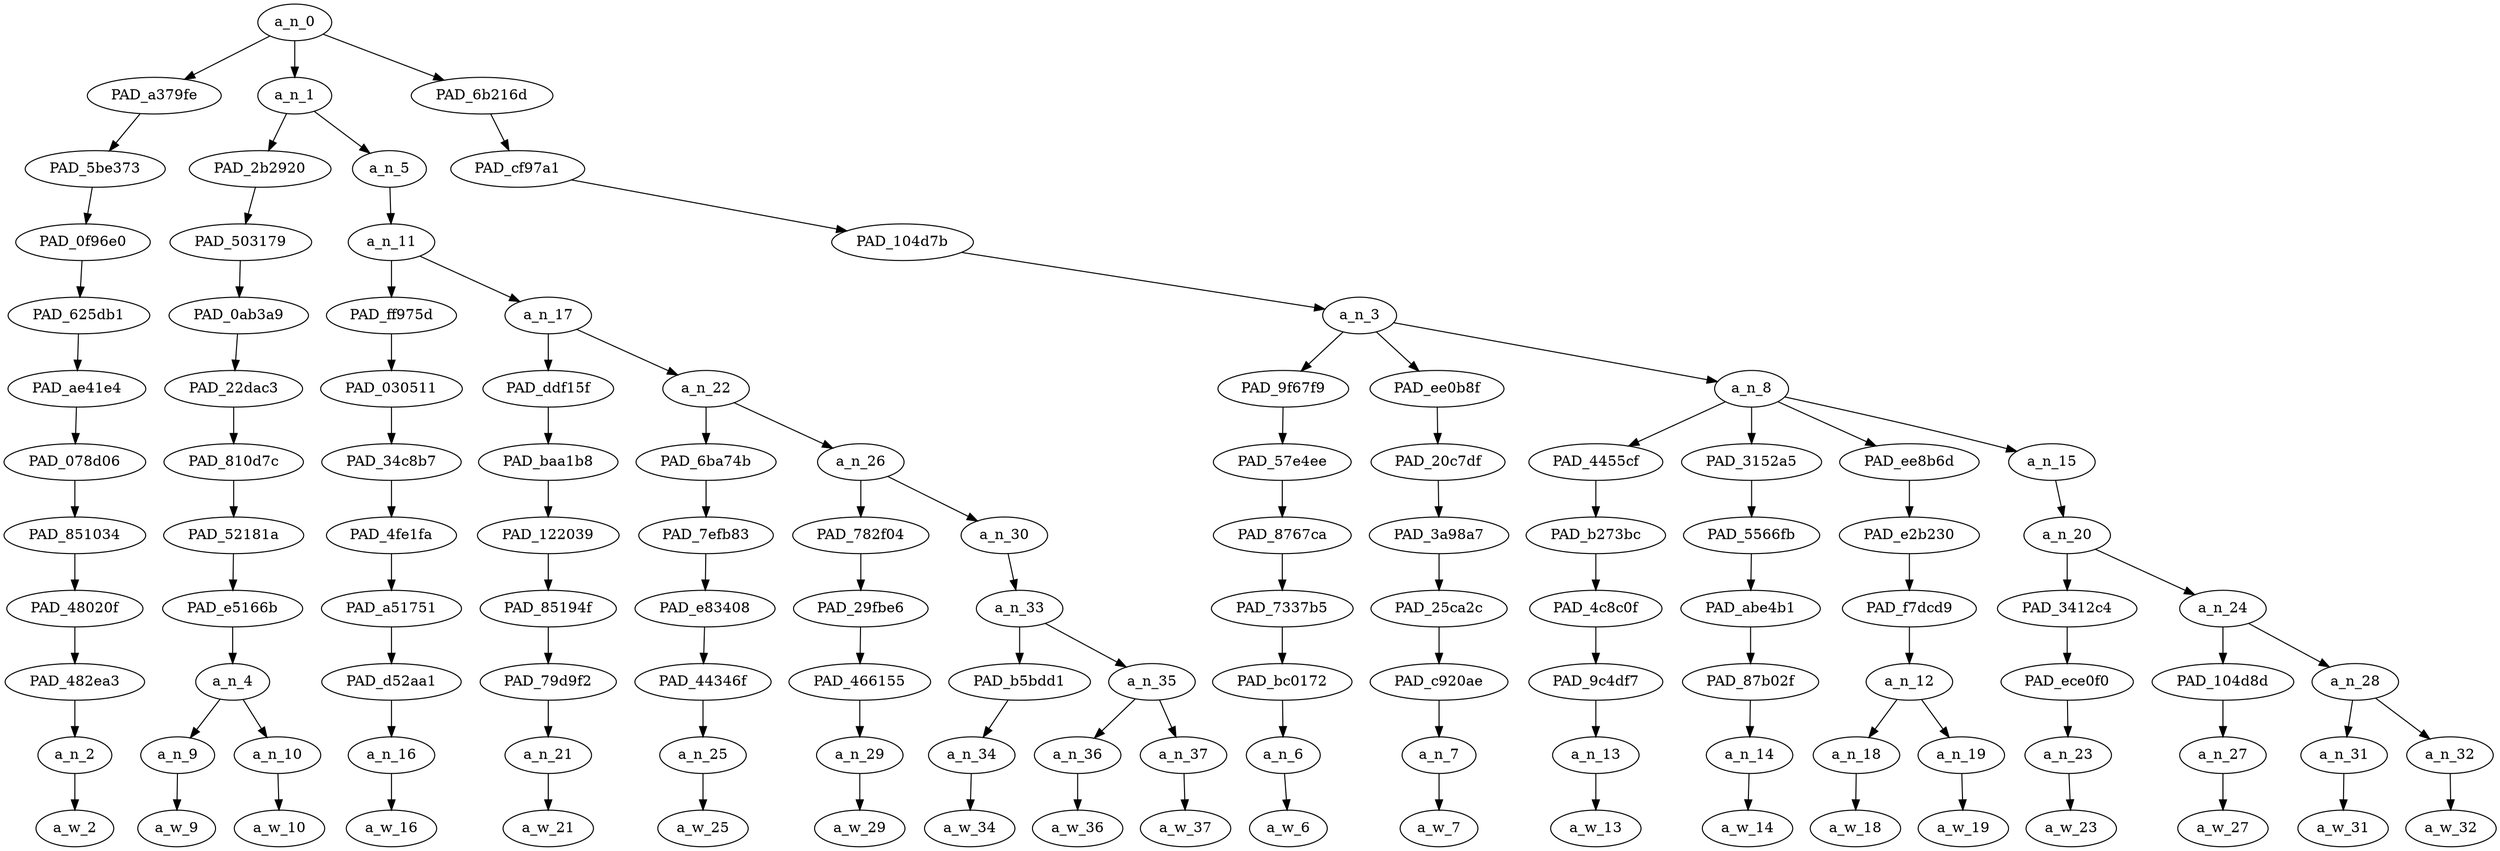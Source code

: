 strict digraph "" {
	a_n_0	[div_dir=1,
		index=0,
		level=11,
		pos="7.535590277777779,11!",
		text_span="[0, 1, 2, 3, 4, 5, 6, 7, 8, 9, 10, 11, 12, 13, 14, 15, 16, 17, 18, 19]",
		value=0.99999999];
	PAD_a379fe	[div_dir=-1,
		index=1,
		level=10,
		pos="9.0,10!",
		text_span="[9]",
		value=0.04309667];
	a_n_0 -> PAD_a379fe;
	a_n_1	[div_dir=1,
		index=0,
		level=10,
		pos="1.7421875,10!",
		text_span="[0, 1, 2, 3, 4, 5, 6, 7, 8]",
		value=0.38392645];
	a_n_0 -> a_n_1;
	PAD_6b216d	[div_dir=1,
		index=2,
		level=10,
		pos="11.864583333333334,10!",
		text_span="[10, 11, 12, 13, 14, 15, 16, 17, 18, 19]",
		value=0.57265047];
	a_n_0 -> PAD_6b216d;
	PAD_5be373	[div_dir=-1,
		index=2,
		level=9,
		pos="9.0,9!",
		text_span="[9]",
		value=0.04309667];
	PAD_a379fe -> PAD_5be373;
	PAD_0f96e0	[div_dir=-1,
		index=2,
		level=8,
		pos="9.0,8!",
		text_span="[9]",
		value=0.04309667];
	PAD_5be373 -> PAD_0f96e0;
	PAD_625db1	[div_dir=-1,
		index=3,
		level=7,
		pos="9.0,7!",
		text_span="[9]",
		value=0.04309667];
	PAD_0f96e0 -> PAD_625db1;
	PAD_ae41e4	[div_dir=-1,
		index=4,
		level=6,
		pos="9.0,6!",
		text_span="[9]",
		value=0.04309667];
	PAD_625db1 -> PAD_ae41e4;
	PAD_078d06	[div_dir=-1,
		index=5,
		level=5,
		pos="9.0,5!",
		text_span="[9]",
		value=0.04309667];
	PAD_ae41e4 -> PAD_078d06;
	PAD_851034	[div_dir=-1,
		index=6,
		level=4,
		pos="9.0,4!",
		text_span="[9]",
		value=0.04309667];
	PAD_078d06 -> PAD_851034;
	PAD_48020f	[div_dir=-1,
		index=6,
		level=3,
		pos="9.0,3!",
		text_span="[9]",
		value=0.04309667];
	PAD_851034 -> PAD_48020f;
	PAD_482ea3	[div_dir=-1,
		index=7,
		level=2,
		pos="9.0,2!",
		text_span="[9]",
		value=0.04309667];
	PAD_48020f -> PAD_482ea3;
	a_n_2	[div_dir=-1,
		index=9,
		level=1,
		pos="9.0,1!",
		text_span="[9]",
		value=0.04309667];
	PAD_482ea3 -> a_n_2;
	a_w_2	[div_dir=0,
		index=9,
		level=0,
		pos="9,0!",
		text_span="[9]",
		value=then];
	a_n_2 -> a_w_2;
	PAD_2b2920	[div_dir=1,
		index=0,
		level=9,
		pos="0.5,9!",
		text_span="[0, 1]",
		value=0.10339781];
	a_n_1 -> PAD_2b2920;
	a_n_5	[div_dir=1,
		index=1,
		level=9,
		pos="2.984375,9!",
		text_span="[2, 3, 4, 5, 6, 7, 8]",
		value=0.28019891];
	a_n_1 -> a_n_5;
	PAD_503179	[div_dir=1,
		index=0,
		level=8,
		pos="0.5,8!",
		text_span="[0, 1]",
		value=0.10339781];
	PAD_2b2920 -> PAD_503179;
	PAD_0ab3a9	[div_dir=1,
		index=0,
		level=7,
		pos="0.5,7!",
		text_span="[0, 1]",
		value=0.10339781];
	PAD_503179 -> PAD_0ab3a9;
	PAD_22dac3	[div_dir=1,
		index=0,
		level=6,
		pos="0.5,6!",
		text_span="[0, 1]",
		value=0.10339781];
	PAD_0ab3a9 -> PAD_22dac3;
	PAD_810d7c	[div_dir=1,
		index=0,
		level=5,
		pos="0.5,5!",
		text_span="[0, 1]",
		value=0.10339781];
	PAD_22dac3 -> PAD_810d7c;
	PAD_52181a	[div_dir=1,
		index=0,
		level=4,
		pos="0.5,4!",
		text_span="[0, 1]",
		value=0.10339781];
	PAD_810d7c -> PAD_52181a;
	PAD_e5166b	[div_dir=1,
		index=0,
		level=3,
		pos="0.5,3!",
		text_span="[0, 1]",
		value=0.10339781];
	PAD_52181a -> PAD_e5166b;
	a_n_4	[div_dir=1,
		index=0,
		level=2,
		pos="0.5,2!",
		text_span="[0, 1]",
		value=0.10339781];
	PAD_e5166b -> a_n_4;
	a_n_9	[div_dir=1,
		index=0,
		level=1,
		pos="0.0,1!",
		text_span="[0]",
		value=0.04377699];
	a_n_4 -> a_n_9;
	a_n_10	[div_dir=1,
		index=1,
		level=1,
		pos="1.0,1!",
		text_span="[1]",
		value=0.05953687];
	a_n_4 -> a_n_10;
	a_w_9	[div_dir=0,
		index=0,
		level=0,
		pos="0,0!",
		text_span="[0]",
		value=the];
	a_n_9 -> a_w_9;
	a_w_10	[div_dir=0,
		index=1,
		level=0,
		pos="1,0!",
		text_span="[1]",
		value=person];
	a_n_10 -> a_w_10;
	a_n_11	[div_dir=1,
		index=1,
		level=8,
		pos="2.984375,8!",
		text_span="[2, 3, 4, 5, 6, 7, 8]",
		value=0.27987077];
	a_n_5 -> a_n_11;
	PAD_ff975d	[div_dir=1,
		index=1,
		level=7,
		pos="2.0,7!",
		text_span="[2]",
		value=0.04553558];
	a_n_11 -> PAD_ff975d;
	a_n_17	[div_dir=1,
		index=2,
		level=7,
		pos="3.96875,7!",
		text_span="[3, 4, 5, 6, 7, 8]",
		value=0.23400705];
	a_n_11 -> a_n_17;
	PAD_030511	[div_dir=1,
		index=1,
		level=6,
		pos="2.0,6!",
		text_span="[2]",
		value=0.04553558];
	PAD_ff975d -> PAD_030511;
	PAD_34c8b7	[div_dir=1,
		index=1,
		level=5,
		pos="2.0,5!",
		text_span="[2]",
		value=0.04553558];
	PAD_030511 -> PAD_34c8b7;
	PAD_4fe1fa	[div_dir=1,
		index=1,
		level=4,
		pos="2.0,4!",
		text_span="[2]",
		value=0.04553558];
	PAD_34c8b7 -> PAD_4fe1fa;
	PAD_a51751	[div_dir=1,
		index=1,
		level=3,
		pos="2.0,3!",
		text_span="[2]",
		value=0.04553558];
	PAD_4fe1fa -> PAD_a51751;
	PAD_d52aa1	[div_dir=1,
		index=1,
		level=2,
		pos="2.0,2!",
		text_span="[2]",
		value=0.04553558];
	PAD_a51751 -> PAD_d52aa1;
	a_n_16	[div_dir=1,
		index=2,
		level=1,
		pos="2.0,1!",
		text_span="[2]",
		value=0.04553558];
	PAD_d52aa1 -> a_n_16;
	a_w_16	[div_dir=0,
		index=2,
		level=0,
		pos="2,0!",
		text_span="[2]",
		value=i];
	a_n_16 -> a_w_16;
	PAD_ddf15f	[div_dir=1,
		index=2,
		level=6,
		pos="3.0,6!",
		text_span="[3]",
		value=0.04749873];
	a_n_17 -> PAD_ddf15f;
	a_n_22	[div_dir=1,
		index=3,
		level=6,
		pos="4.9375,6!",
		text_span="[4, 5, 6, 7, 8]",
		value=0.18630529];
	a_n_17 -> a_n_22;
	PAD_baa1b8	[div_dir=1,
		index=2,
		level=5,
		pos="3.0,5!",
		text_span="[3]",
		value=0.04749873];
	PAD_ddf15f -> PAD_baa1b8;
	PAD_122039	[div_dir=1,
		index=2,
		level=4,
		pos="3.0,4!",
		text_span="[3]",
		value=0.04749873];
	PAD_baa1b8 -> PAD_122039;
	PAD_85194f	[div_dir=1,
		index=2,
		level=3,
		pos="3.0,3!",
		text_span="[3]",
		value=0.04749873];
	PAD_122039 -> PAD_85194f;
	PAD_79d9f2	[div_dir=1,
		index=2,
		level=2,
		pos="3.0,2!",
		text_span="[3]",
		value=0.04749873];
	PAD_85194f -> PAD_79d9f2;
	a_n_21	[div_dir=1,
		index=3,
		level=1,
		pos="3.0,1!",
		text_span="[3]",
		value=0.04749873];
	PAD_79d9f2 -> a_n_21;
	a_w_21	[div_dir=0,
		index=3,
		level=0,
		pos="3,0!",
		text_span="[3]",
		value=am];
	a_n_21 -> a_w_21;
	PAD_6ba74b	[div_dir=1,
		index=3,
		level=5,
		pos="4.0,5!",
		text_span="[4]",
		value=0.04725226];
	a_n_22 -> PAD_6ba74b;
	a_n_26	[div_dir=1,
		index=4,
		level=5,
		pos="5.875,5!",
		text_span="[5, 6, 7, 8]",
		value=0.13892557];
	a_n_22 -> a_n_26;
	PAD_7efb83	[div_dir=1,
		index=3,
		level=4,
		pos="4.0,4!",
		text_span="[4]",
		value=0.04725226];
	PAD_6ba74b -> PAD_7efb83;
	PAD_e83408	[div_dir=1,
		index=3,
		level=3,
		pos="4.0,3!",
		text_span="[4]",
		value=0.04725226];
	PAD_7efb83 -> PAD_e83408;
	PAD_44346f	[div_dir=1,
		index=3,
		level=2,
		pos="4.0,2!",
		text_span="[4]",
		value=0.04725226];
	PAD_e83408 -> PAD_44346f;
	a_n_25	[div_dir=1,
		index=4,
		level=1,
		pos="4.0,1!",
		text_span="[4]",
		value=0.04725226];
	PAD_44346f -> a_n_25;
	a_w_25	[div_dir=0,
		index=4,
		level=0,
		pos="4,0!",
		text_span="[4]",
		value=closing];
	a_n_25 -> a_w_25;
	PAD_782f04	[div_dir=1,
		index=4,
		level=4,
		pos="5.0,4!",
		text_span="[5]",
		value=0.03157578];
	a_n_26 -> PAD_782f04;
	a_n_30	[div_dir=1,
		index=5,
		level=4,
		pos="6.75,4!",
		text_span="[6, 7, 8]",
		value=0.10728805];
	a_n_26 -> a_n_30;
	PAD_29fbe6	[div_dir=1,
		index=4,
		level=3,
		pos="5.0,3!",
		text_span="[5]",
		value=0.03157578];
	PAD_782f04 -> PAD_29fbe6;
	PAD_466155	[div_dir=1,
		index=4,
		level=2,
		pos="5.0,2!",
		text_span="[5]",
		value=0.03157578];
	PAD_29fbe6 -> PAD_466155;
	a_n_29	[div_dir=1,
		index=5,
		level=1,
		pos="5.0,1!",
		text_span="[5]",
		value=0.03157578];
	PAD_466155 -> a_n_29;
	a_w_29	[div_dir=0,
		index=5,
		level=0,
		pos="5,0!",
		text_span="[5]",
		value=with];
	a_n_29 -> a_w_29;
	a_n_33	[div_dir=1,
		index=5,
		level=3,
		pos="6.75,3!",
		text_span="[6, 7, 8]",
		value=0.10727007];
	a_n_30 -> a_n_33;
	PAD_b5bdd1	[div_dir=1,
		index=5,
		level=2,
		pos="6.0,2!",
		text_span="[6]",
		value=0.03333093];
	a_n_33 -> PAD_b5bdd1;
	a_n_35	[div_dir=-1,
		index=6,
		level=2,
		pos="7.5,2!",
		text_span="[7, 8]",
		value=0.07392116];
	a_n_33 -> a_n_35;
	a_n_34	[div_dir=1,
		index=6,
		level=1,
		pos="6.0,1!",
		text_span="[6]",
		value=0.03333093];
	PAD_b5bdd1 -> a_n_34;
	a_w_34	[div_dir=0,
		index=6,
		level=0,
		pos="6,0!",
		text_span="[6]",
		value=called];
	a_n_34 -> a_w_34;
	a_n_36	[div_dir=1,
		index=7,
		level=1,
		pos="7.0,1!",
		text_span="[7]",
		value=0.03046269];
	a_n_35 -> a_n_36;
	a_n_37	[div_dir=-1,
		index=8,
		level=1,
		pos="8.0,1!",
		text_span="[8]",
		value=0.04338977];
	a_n_35 -> a_n_37;
	a_w_36	[div_dir=0,
		index=7,
		level=0,
		pos="7,0!",
		text_span="[7]",
		value=in];
	a_n_36 -> a_w_36;
	a_w_37	[div_dir=0,
		index=8,
		level=0,
		pos="8,0!",
		text_span="[8]",
		value=sick];
	a_n_37 -> a_w_37;
	PAD_cf97a1	[div_dir=1,
		index=3,
		level=9,
		pos="11.864583333333334,9!",
		text_span="[10, 11, 12, 13, 14, 15, 16, 17, 18, 19]",
		value=0.57265047];
	PAD_6b216d -> PAD_cf97a1;
	PAD_104d7b	[div_dir=1,
		index=3,
		level=8,
		pos="11.864583333333334,8!",
		text_span="[10, 11, 12, 13, 14, 15, 16, 17, 18, 19]",
		value=0.57265047];
	PAD_cf97a1 -> PAD_104d7b;
	a_n_3	[div_dir=1,
		index=4,
		level=7,
		pos="11.864583333333334,7!",
		text_span="[10, 11, 12, 13, 14, 15, 16, 17, 18, 19]",
		value=0.57265047];
	PAD_104d7b -> a_n_3;
	PAD_9f67f9	[div_dir=1,
		index=5,
		level=6,
		pos="10.0,6!",
		text_span="[10]",
		value=0.05158307];
	a_n_3 -> PAD_9f67f9;
	PAD_ee0b8f	[div_dir=1,
		index=6,
		level=6,
		pos="11.0,6!",
		text_span="[11]",
		value=0.03486332];
	a_n_3 -> PAD_ee0b8f;
	a_n_8	[div_dir=-1,
		index=7,
		level=6,
		pos="14.59375,6!",
		text_span="[12, 13, 14, 15, 16, 17, 18, 19]",
		value=0.48600693];
	a_n_3 -> a_n_8;
	PAD_57e4ee	[div_dir=1,
		index=6,
		level=5,
		pos="10.0,5!",
		text_span="[10]",
		value=0.05158307];
	PAD_9f67f9 -> PAD_57e4ee;
	PAD_8767ca	[div_dir=1,
		index=7,
		level=4,
		pos="10.0,4!",
		text_span="[10]",
		value=0.05158307];
	PAD_57e4ee -> PAD_8767ca;
	PAD_7337b5	[div_dir=1,
		index=7,
		level=3,
		pos="10.0,3!",
		text_span="[10]",
		value=0.05158307];
	PAD_8767ca -> PAD_7337b5;
	PAD_bc0172	[div_dir=1,
		index=8,
		level=2,
		pos="10.0,2!",
		text_span="[10]",
		value=0.05158307];
	PAD_7337b5 -> PAD_bc0172;
	a_n_6	[div_dir=1,
		index=10,
		level=1,
		pos="10.0,1!",
		text_span="[10]",
		value=0.05158307];
	PAD_bc0172 -> a_n_6;
	a_w_6	[div_dir=0,
		index=10,
		level=0,
		pos="10,0!",
		text_span="[10]",
		value=texted];
	a_n_6 -> a_w_6;
	PAD_20c7df	[div_dir=1,
		index=7,
		level=5,
		pos="11.0,5!",
		text_span="[11]",
		value=0.03486332];
	PAD_ee0b8f -> PAD_20c7df;
	PAD_3a98a7	[div_dir=1,
		index=8,
		level=4,
		pos="11.0,4!",
		text_span="[11]",
		value=0.03486332];
	PAD_20c7df -> PAD_3a98a7;
	PAD_25ca2c	[div_dir=1,
		index=8,
		level=3,
		pos="11.0,3!",
		text_span="[11]",
		value=0.03486332];
	PAD_3a98a7 -> PAD_25ca2c;
	PAD_c920ae	[div_dir=1,
		index=9,
		level=2,
		pos="11.0,2!",
		text_span="[11]",
		value=0.03486332];
	PAD_25ca2c -> PAD_c920ae;
	a_n_7	[div_dir=1,
		index=11,
		level=1,
		pos="11.0,1!",
		text_span="[11]",
		value=0.03486332];
	PAD_c920ae -> a_n_7;
	a_w_7	[div_dir=0,
		index=11,
		level=0,
		pos="11,0!",
		text_span="[11]",
		value=me];
	a_n_7 -> a_w_7;
	PAD_4455cf	[div_dir=1,
		index=9,
		level=5,
		pos="14.0,5!",
		text_span="[14]",
		value=0.04568478];
	a_n_8 -> PAD_4455cf;
	PAD_3152a5	[div_dir=1,
		index=10,
		level=5,
		pos="15.0,5!",
		text_span="[15]",
		value=0.05991133];
	a_n_8 -> PAD_3152a5;
	PAD_ee8b6d	[div_dir=1,
		index=8,
		level=5,
		pos="12.5,5!",
		text_span="[12, 13]",
		value=0.09113231];
	a_n_8 -> PAD_ee8b6d;
	a_n_15	[div_dir=-1,
		index=11,
		level=5,
		pos="16.875,5!",
		text_span="[16, 17, 18, 19]",
		value=0.28924394];
	a_n_8 -> a_n_15;
	PAD_b273bc	[div_dir=1,
		index=10,
		level=4,
		pos="14.0,4!",
		text_span="[14]",
		value=0.04568478];
	PAD_4455cf -> PAD_b273bc;
	PAD_4c8c0f	[div_dir=1,
		index=10,
		level=3,
		pos="14.0,3!",
		text_span="[14]",
		value=0.04568478];
	PAD_b273bc -> PAD_4c8c0f;
	PAD_9c4df7	[div_dir=1,
		index=11,
		level=2,
		pos="14.0,2!",
		text_span="[14]",
		value=0.04568478];
	PAD_4c8c0f -> PAD_9c4df7;
	a_n_13	[div_dir=1,
		index=14,
		level=1,
		pos="14.0,1!",
		text_span="[14]",
		value=0.04568478];
	PAD_9c4df7 -> a_n_13;
	a_w_13	[div_dir=0,
		index=14,
		level=0,
		pos="14,0!",
		text_span="[14]",
		value=😂];
	a_n_13 -> a_w_13;
	PAD_5566fb	[div_dir=1,
		index=11,
		level=4,
		pos="15.0,4!",
		text_span="[15]",
		value=0.05991133];
	PAD_3152a5 -> PAD_5566fb;
	PAD_abe4b1	[div_dir=1,
		index=11,
		level=3,
		pos="15.0,3!",
		text_span="[15]",
		value=0.05991133];
	PAD_5566fb -> PAD_abe4b1;
	PAD_87b02f	[div_dir=1,
		index=12,
		level=2,
		pos="15.0,2!",
		text_span="[15]",
		value=0.05991133];
	PAD_abe4b1 -> PAD_87b02f;
	a_n_14	[div_dir=1,
		index=15,
		level=1,
		pos="15.0,1!",
		text_span="[15]",
		value=0.05991133];
	PAD_87b02f -> a_n_14;
	a_w_14	[div_dir=0,
		index=15,
		level=0,
		pos="15,0!",
		text_span="[15]",
		value=😅];
	a_n_14 -> a_w_14;
	PAD_e2b230	[div_dir=1,
		index=9,
		level=4,
		pos="12.5,4!",
		text_span="[12, 13]",
		value=0.09113231];
	PAD_ee8b6d -> PAD_e2b230;
	PAD_f7dcd9	[div_dir=1,
		index=9,
		level=3,
		pos="12.5,3!",
		text_span="[12, 13]",
		value=0.09113231];
	PAD_e2b230 -> PAD_f7dcd9;
	a_n_12	[div_dir=1,
		index=10,
		level=2,
		pos="12.5,2!",
		text_span="[12, 13]",
		value=0.09113231];
	PAD_f7dcd9 -> a_n_12;
	a_n_18	[div_dir=1,
		index=12,
		level=1,
		pos="12.0,1!",
		text_span="[12]",
		value=0.04372137];
	a_n_12 -> a_n_18;
	a_n_19	[div_dir=1,
		index=13,
		level=1,
		pos="13.0,1!",
		text_span="[13]",
		value=0.04734486];
	a_n_12 -> a_n_19;
	a_w_18	[div_dir=0,
		index=12,
		level=0,
		pos="12,0!",
		text_span="[12]",
		value=happy];
	a_n_18 -> a_w_18;
	a_w_19	[div_dir=0,
		index=13,
		level=0,
		pos="13,0!",
		text_span="[13]",
		value=birthday];
	a_n_19 -> a_w_19;
	a_n_20	[div_dir=-1,
		index=12,
		level=4,
		pos="16.875,4!",
		text_span="[16, 17, 18, 19]",
		value=0.28908800];
	a_n_15 -> a_n_20;
	PAD_3412c4	[div_dir=-1,
		index=12,
		level=3,
		pos="16.0,3!",
		text_span="[16]",
		value=0.11189877];
	a_n_20 -> PAD_3412c4;
	a_n_24	[div_dir=1,
		index=13,
		level=3,
		pos="17.75,3!",
		text_span="[17, 18, 19]",
		value=0.17703328];
	a_n_20 -> a_n_24;
	PAD_ece0f0	[div_dir=-1,
		index=13,
		level=2,
		pos="16.0,2!",
		text_span="[16]",
		value=0.11189877];
	PAD_3412c4 -> PAD_ece0f0;
	a_n_23	[div_dir=-1,
		index=16,
		level=1,
		pos="16.0,1!",
		text_span="[16]",
		value=0.11189877];
	PAD_ece0f0 -> a_n_23;
	a_w_23	[div_dir=0,
		index=16,
		level=0,
		pos="16,0!",
		text_span="[16]",
		value=fuck];
	a_n_23 -> a_w_23;
	PAD_104d8d	[div_dir=1,
		index=14,
		level=2,
		pos="17.0,2!",
		text_span="[17]",
		value=0.04909053];
	a_n_24 -> PAD_104d8d;
	a_n_28	[div_dir=1,
		index=15,
		level=2,
		pos="18.5,2!",
		text_span="[18, 19]",
		value=0.12766021];
	a_n_24 -> a_n_28;
	a_n_27	[div_dir=1,
		index=17,
		level=1,
		pos="17.0,1!",
		text_span="[17]",
		value=0.04909053];
	PAD_104d8d -> a_n_27;
	a_w_27	[div_dir=0,
		index=17,
		level=0,
		pos="17,0!",
		text_span="[17]",
		value=you];
	a_n_27 -> a_w_27;
	a_n_31	[div_dir=1,
		index=18,
		level=1,
		pos="18.0,1!",
		text_span="[18]",
		value=0.04331990];
	a_n_28 -> a_n_31;
	a_n_32	[div_dir=1,
		index=19,
		level=1,
		pos="19.0,1!",
		text_span="[19]",
		value=0.08414508];
	a_n_28 -> a_n_32;
	a_w_31	[div_dir=0,
		index=18,
		level=0,
		pos="18,0!",
		text_span="[18]",
		value=to];
	a_n_31 -> a_w_31;
	a_w_32	[div_dir=0,
		index=19,
		level=0,
		pos="19,0!",
		text_span="[19]",
		value=bitch];
	a_n_32 -> a_w_32;
}
